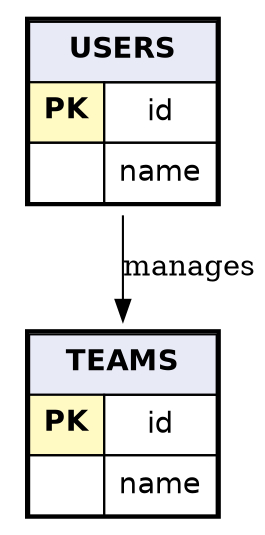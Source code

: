 // Simplified test version to verify GraphViz is working
digraph TestERD {
    graph [rankdir=TB bgcolor="white"];
    node [shape=plaintext fontname="Helvetica"];
    
    users [label=<
        <TABLE BORDER="2" CELLBORDER="1" CELLSPACING="0" CELLPADDING="6">
            <TR><TD COLSPAN="2" BGCOLOR="#E8EAF6"><B>USERS</B></TD></TR>
            <TR><TD BGCOLOR="#FFF9C4"><B>PK</B></TD><TD>id</TD></TR>
            <TR><TD></TD><TD>name</TD></TR>
        </TABLE>
    >];
    
    teams [label=<
        <TABLE BORDER="2" CELLBORDER="1" CELLSPACING="0" CELLPADDING="6">
            <TR><TD COLSPAN="2" BGCOLOR="#E8EAF6"><B>TEAMS</B></TD></TR>
            <TR><TD BGCOLOR="#FFF9C4"><B>PK</B></TD><TD>id</TD></TR>
            <TR><TD></TD><TD>name</TD></TR>
        </TABLE>
    >];
    
    users -> teams [label="manages"];
}
